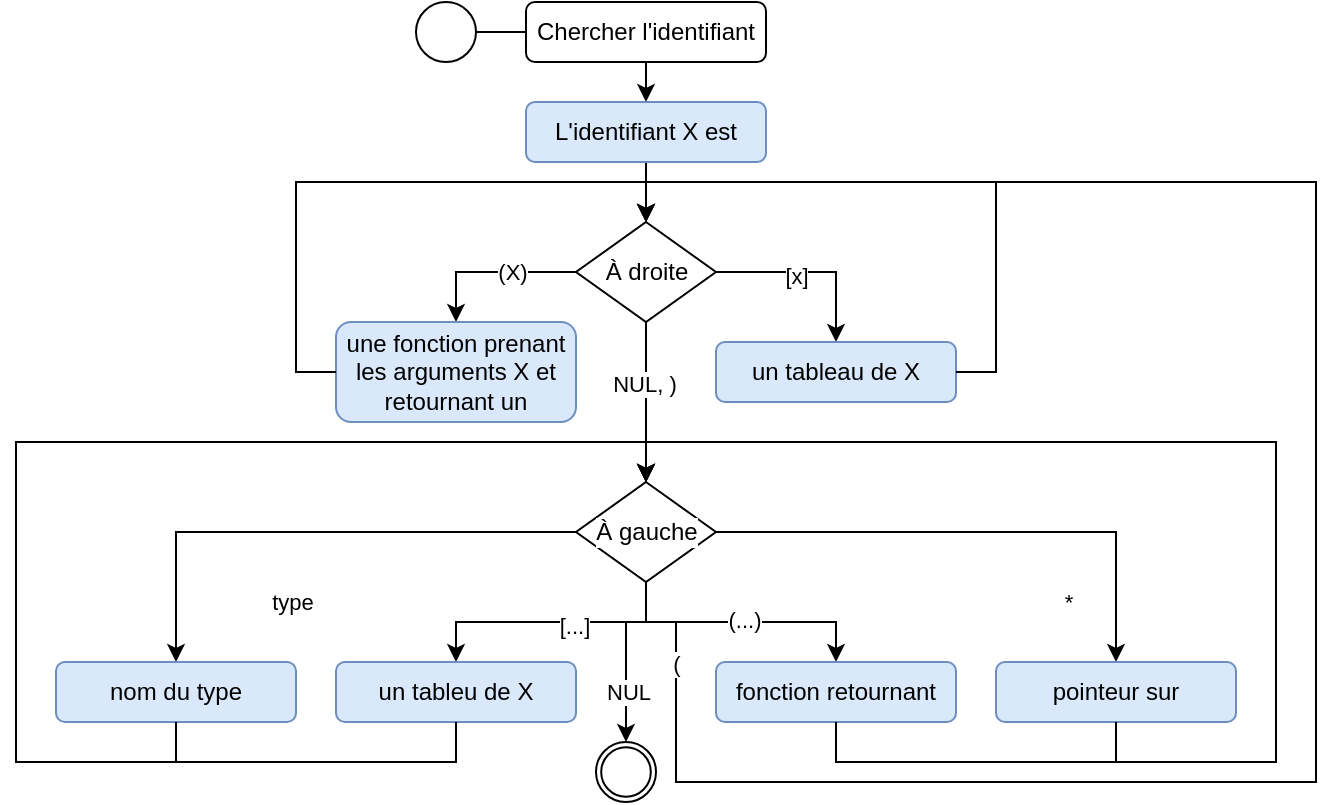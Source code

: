 <mxfile version="22.1.16" type="device">
  <diagram name="Page-1" id="2PKicJBSv8k6ppReB1Bp">
    <mxGraphModel dx="1195" dy="797" grid="1" gridSize="10" guides="1" tooltips="1" connect="1" arrows="1" fold="1" page="1" pageScale="1" pageWidth="800" pageHeight="420" math="0" shadow="0">
      <root>
        <mxCell id="0" />
        <mxCell id="1" parent="0" />
        <mxCell id="dt20e5ARtso_zs6LGvwi-5" style="edgeStyle=orthogonalEdgeStyle;rounded=0;orthogonalLoop=1;jettySize=auto;html=1;" edge="1" parent="1" source="dt20e5ARtso_zs6LGvwi-1" target="dt20e5ARtso_zs6LGvwi-3">
          <mxGeometry relative="1" as="geometry" />
        </mxCell>
        <mxCell id="dt20e5ARtso_zs6LGvwi-1" value="" style="points=[[0.145,0.145,0],[0.5,0,0],[0.855,0.145,0],[1,0.5,0],[0.855,0.855,0],[0.5,1,0],[0.145,0.855,0],[0,0.5,0]];shape=mxgraph.bpmn.event;html=1;verticalLabelPosition=bottom;labelBackgroundColor=#ffffff;verticalAlign=top;align=center;perimeter=ellipsePerimeter;outlineConnect=0;aspect=fixed;outline=standard;symbol=general;" vertex="1" parent="1">
          <mxGeometry x="250" y="10" width="30" height="30" as="geometry" />
        </mxCell>
        <mxCell id="dt20e5ARtso_zs6LGvwi-6" style="edgeStyle=orthogonalEdgeStyle;rounded=0;orthogonalLoop=1;jettySize=auto;html=1;exitX=0.5;exitY=1;exitDx=0;exitDy=0;" edge="1" parent="1" source="dt20e5ARtso_zs6LGvwi-3" target="dt20e5ARtso_zs6LGvwi-4">
          <mxGeometry relative="1" as="geometry" />
        </mxCell>
        <mxCell id="dt20e5ARtso_zs6LGvwi-3" value="L&#39;identifiant X est" style="rounded=1;whiteSpace=wrap;html=1;fillColor=#dae8fc;strokeColor=#6c8ebf;" vertex="1" parent="1">
          <mxGeometry x="305" y="60" width="120" height="30" as="geometry" />
        </mxCell>
        <mxCell id="dt20e5ARtso_zs6LGvwi-8" style="edgeStyle=orthogonalEdgeStyle;rounded=0;orthogonalLoop=1;jettySize=auto;html=1;exitX=0;exitY=0.5;exitDx=0;exitDy=0;exitPerimeter=0;entryX=0.5;entryY=0;entryDx=0;entryDy=0;" edge="1" parent="1" source="dt20e5ARtso_zs6LGvwi-4" target="dt20e5ARtso_zs6LGvwi-7">
          <mxGeometry relative="1" as="geometry" />
        </mxCell>
        <mxCell id="dt20e5ARtso_zs6LGvwi-9" value="(X)" style="edgeLabel;html=1;align=center;verticalAlign=middle;resizable=0;points=[];" vertex="1" connectable="0" parent="dt20e5ARtso_zs6LGvwi-8">
          <mxGeometry x="-0.237" relative="1" as="geometry">
            <mxPoint as="offset" />
          </mxGeometry>
        </mxCell>
        <mxCell id="dt20e5ARtso_zs6LGvwi-11" style="edgeStyle=orthogonalEdgeStyle;rounded=0;orthogonalLoop=1;jettySize=auto;html=1;exitX=1;exitY=0.5;exitDx=0;exitDy=0;exitPerimeter=0;entryX=0.5;entryY=0;entryDx=0;entryDy=0;" edge="1" parent="1" source="dt20e5ARtso_zs6LGvwi-4" target="dt20e5ARtso_zs6LGvwi-10">
          <mxGeometry relative="1" as="geometry" />
        </mxCell>
        <mxCell id="dt20e5ARtso_zs6LGvwi-12" value="[x]" style="edgeLabel;html=1;align=center;verticalAlign=middle;resizable=0;points=[];" vertex="1" connectable="0" parent="dt20e5ARtso_zs6LGvwi-11">
          <mxGeometry x="-0.158" y="-2" relative="1" as="geometry">
            <mxPoint as="offset" />
          </mxGeometry>
        </mxCell>
        <mxCell id="dt20e5ARtso_zs6LGvwi-13" style="edgeStyle=orthogonalEdgeStyle;rounded=0;orthogonalLoop=1;jettySize=auto;html=1;exitX=0.5;exitY=1;exitDx=0;exitDy=0;exitPerimeter=0;" edge="1" parent="1" source="dt20e5ARtso_zs6LGvwi-4" target="dt20e5ARtso_zs6LGvwi-17">
          <mxGeometry relative="1" as="geometry">
            <mxPoint x="364.793" y="230" as="targetPoint" />
          </mxGeometry>
        </mxCell>
        <mxCell id="dt20e5ARtso_zs6LGvwi-14" value="NUL, )" style="edgeLabel;html=1;align=center;verticalAlign=middle;resizable=0;points=[];" vertex="1" connectable="0" parent="dt20e5ARtso_zs6LGvwi-13">
          <mxGeometry x="-0.223" y="-1" relative="1" as="geometry">
            <mxPoint as="offset" />
          </mxGeometry>
        </mxCell>
        <mxCell id="dt20e5ARtso_zs6LGvwi-4" value="À droite" style="points=[[0.25,0.25,0],[0.5,0,0],[0.75,0.25,0],[1,0.5,0],[0.75,0.75,0],[0.5,1,0],[0.25,0.75,0],[0,0.5,0]];shape=mxgraph.bpmn.gateway2;html=1;verticalLabelPosition=middle;labelBackgroundColor=#ffffff;verticalAlign=middle;align=center;perimeter=rhombusPerimeter;outlineConnect=0;outline=none;symbol=none;labelPosition=center;" vertex="1" parent="1">
          <mxGeometry x="330" y="120" width="70" height="50" as="geometry" />
        </mxCell>
        <mxCell id="dt20e5ARtso_zs6LGvwi-7" value="une fonction prenant les arguments X et retournant un" style="rounded=1;whiteSpace=wrap;html=1;fillColor=#dae8fc;strokeColor=#6c8ebf;" vertex="1" parent="1">
          <mxGeometry x="210" y="170" width="120" height="50" as="geometry" />
        </mxCell>
        <mxCell id="dt20e5ARtso_zs6LGvwi-10" value="un tableau de X" style="rounded=1;whiteSpace=wrap;html=1;fillColor=#dae8fc;strokeColor=#6c8ebf;" vertex="1" parent="1">
          <mxGeometry x="400" y="180" width="120" height="30" as="geometry" />
        </mxCell>
        <mxCell id="dt20e5ARtso_zs6LGvwi-15" style="edgeStyle=orthogonalEdgeStyle;rounded=0;orthogonalLoop=1;jettySize=auto;html=1;exitX=1;exitY=0.5;exitDx=0;exitDy=0;entryX=0.5;entryY=0;entryDx=0;entryDy=0;entryPerimeter=0;" edge="1" parent="1" source="dt20e5ARtso_zs6LGvwi-10" target="dt20e5ARtso_zs6LGvwi-4">
          <mxGeometry relative="1" as="geometry" />
        </mxCell>
        <mxCell id="dt20e5ARtso_zs6LGvwi-16" style="edgeStyle=orthogonalEdgeStyle;rounded=0;orthogonalLoop=1;jettySize=auto;html=1;exitX=0;exitY=0.5;exitDx=0;exitDy=0;entryX=0.5;entryY=0;entryDx=0;entryDy=0;entryPerimeter=0;" edge="1" parent="1" source="dt20e5ARtso_zs6LGvwi-7" target="dt20e5ARtso_zs6LGvwi-4">
          <mxGeometry relative="1" as="geometry" />
        </mxCell>
        <mxCell id="dt20e5ARtso_zs6LGvwi-20" style="edgeStyle=orthogonalEdgeStyle;rounded=0;orthogonalLoop=1;jettySize=auto;html=1;exitX=0;exitY=0.5;exitDx=0;exitDy=0;exitPerimeter=0;entryX=0.5;entryY=0;entryDx=0;entryDy=0;" edge="1" parent="1" source="dt20e5ARtso_zs6LGvwi-17" target="dt20e5ARtso_zs6LGvwi-19">
          <mxGeometry relative="1" as="geometry" />
        </mxCell>
        <mxCell id="dt20e5ARtso_zs6LGvwi-21" value="type" style="edgeLabel;html=1;align=center;verticalAlign=middle;resizable=0;points=[];" vertex="1" connectable="0" parent="dt20e5ARtso_zs6LGvwi-20">
          <mxGeometry x="-0.066" y="-1" relative="1" as="geometry">
            <mxPoint x="-18" y="36" as="offset" />
          </mxGeometry>
        </mxCell>
        <mxCell id="dt20e5ARtso_zs6LGvwi-23" style="edgeStyle=orthogonalEdgeStyle;rounded=0;orthogonalLoop=1;jettySize=auto;html=1;exitX=0.5;exitY=1;exitDx=0;exitDy=0;exitPerimeter=0;entryX=0.5;entryY=0;entryDx=0;entryDy=0;" edge="1" parent="1" source="dt20e5ARtso_zs6LGvwi-17" target="dt20e5ARtso_zs6LGvwi-22">
          <mxGeometry relative="1" as="geometry" />
        </mxCell>
        <mxCell id="dt20e5ARtso_zs6LGvwi-24" value="[...]" style="edgeLabel;html=1;align=center;verticalAlign=middle;resizable=0;points=[];" vertex="1" connectable="0" parent="dt20e5ARtso_zs6LGvwi-23">
          <mxGeometry x="-0.174" y="2" relative="1" as="geometry">
            <mxPoint as="offset" />
          </mxGeometry>
        </mxCell>
        <mxCell id="dt20e5ARtso_zs6LGvwi-26" style="edgeStyle=orthogonalEdgeStyle;rounded=0;orthogonalLoop=1;jettySize=auto;html=1;exitX=1;exitY=0.5;exitDx=0;exitDy=0;exitPerimeter=0;entryX=0.5;entryY=0;entryDx=0;entryDy=0;" edge="1" parent="1" source="dt20e5ARtso_zs6LGvwi-17" target="dt20e5ARtso_zs6LGvwi-25">
          <mxGeometry relative="1" as="geometry" />
        </mxCell>
        <mxCell id="dt20e5ARtso_zs6LGvwi-27" value="*" style="edgeLabel;html=1;align=center;verticalAlign=middle;resizable=0;points=[];" vertex="1" connectable="0" parent="dt20e5ARtso_zs6LGvwi-26">
          <mxGeometry x="-0.425" relative="1" as="geometry">
            <mxPoint x="100" y="35" as="offset" />
          </mxGeometry>
        </mxCell>
        <mxCell id="dt20e5ARtso_zs6LGvwi-30" style="edgeStyle=orthogonalEdgeStyle;rounded=0;orthogonalLoop=1;jettySize=auto;html=1;exitX=0.5;exitY=1;exitDx=0;exitDy=0;exitPerimeter=0;entryX=0.5;entryY=0;entryDx=0;entryDy=0;" edge="1" parent="1" source="dt20e5ARtso_zs6LGvwi-17" target="dt20e5ARtso_zs6LGvwi-29">
          <mxGeometry relative="1" as="geometry" />
        </mxCell>
        <mxCell id="dt20e5ARtso_zs6LGvwi-31" value="(...)" style="edgeLabel;html=1;align=center;verticalAlign=middle;resizable=0;points=[];" vertex="1" connectable="0" parent="dt20e5ARtso_zs6LGvwi-30">
          <mxGeometry x="0.019" y="1" relative="1" as="geometry">
            <mxPoint as="offset" />
          </mxGeometry>
        </mxCell>
        <mxCell id="dt20e5ARtso_zs6LGvwi-32" style="edgeStyle=orthogonalEdgeStyle;rounded=0;orthogonalLoop=1;jettySize=auto;html=1;exitX=0.5;exitY=1;exitDx=0;exitDy=0;exitPerimeter=0;entryX=0.5;entryY=0;entryDx=0;entryDy=0;entryPerimeter=0;" edge="1" parent="1" source="dt20e5ARtso_zs6LGvwi-17" target="dt20e5ARtso_zs6LGvwi-4">
          <mxGeometry relative="1" as="geometry">
            <mxPoint x="364.793" y="400.0" as="targetPoint" />
            <Array as="points">
              <mxPoint x="365" y="320" />
              <mxPoint x="380" y="320" />
              <mxPoint x="380" y="400" />
              <mxPoint x="700" y="400" />
              <mxPoint x="700" y="100" />
              <mxPoint x="365" y="100" />
            </Array>
          </mxGeometry>
        </mxCell>
        <mxCell id="dt20e5ARtso_zs6LGvwi-33" value="(" style="edgeLabel;html=1;align=center;verticalAlign=middle;resizable=0;points=[];" vertex="1" connectable="0" parent="dt20e5ARtso_zs6LGvwi-32">
          <mxGeometry x="0.28" relative="1" as="geometry">
            <mxPoint x="-320" y="203" as="offset" />
          </mxGeometry>
        </mxCell>
        <mxCell id="dt20e5ARtso_zs6LGvwi-17" value="À gauche" style="points=[[0.25,0.25,0],[0.5,0,0],[0.75,0.25,0],[1,0.5,0],[0.75,0.75,0],[0.5,1,0],[0.25,0.75,0],[0,0.5,0]];shape=mxgraph.bpmn.gateway2;html=1;verticalLabelPosition=middle;labelBackgroundColor=#ffffff;verticalAlign=middle;align=center;perimeter=rhombusPerimeter;outlineConnect=0;outline=none;symbol=none;labelPosition=center;" vertex="1" parent="1">
          <mxGeometry x="330" y="250" width="70" height="50" as="geometry" />
        </mxCell>
        <mxCell id="dt20e5ARtso_zs6LGvwi-19" value="nom du type" style="rounded=1;whiteSpace=wrap;html=1;fillColor=#dae8fc;strokeColor=#6c8ebf;" vertex="1" parent="1">
          <mxGeometry x="70" y="340" width="120" height="30" as="geometry" />
        </mxCell>
        <mxCell id="dt20e5ARtso_zs6LGvwi-22" value="un tableu de X" style="rounded=1;whiteSpace=wrap;html=1;fillColor=#dae8fc;strokeColor=#6c8ebf;" vertex="1" parent="1">
          <mxGeometry x="210" y="340" width="120" height="30" as="geometry" />
        </mxCell>
        <mxCell id="dt20e5ARtso_zs6LGvwi-25" value="pointeur sur" style="rounded=1;whiteSpace=wrap;html=1;fillColor=#dae8fc;strokeColor=#6c8ebf;" vertex="1" parent="1">
          <mxGeometry x="540" y="340" width="120" height="30" as="geometry" />
        </mxCell>
        <mxCell id="dt20e5ARtso_zs6LGvwi-28" value="Chercher l&#39;identifiant" style="rounded=1;whiteSpace=wrap;html=1;" vertex="1" parent="1">
          <mxGeometry x="305" y="10" width="120" height="30" as="geometry" />
        </mxCell>
        <mxCell id="dt20e5ARtso_zs6LGvwi-29" value="fonction retournant" style="rounded=1;whiteSpace=wrap;html=1;fillColor=#dae8fc;strokeColor=#6c8ebf;" vertex="1" parent="1">
          <mxGeometry x="400" y="340" width="120" height="30" as="geometry" />
        </mxCell>
        <mxCell id="dt20e5ARtso_zs6LGvwi-34" style="edgeStyle=orthogonalEdgeStyle;rounded=0;orthogonalLoop=1;jettySize=auto;html=1;exitX=0.5;exitY=1;exitDx=0;exitDy=0;entryX=0.5;entryY=0;entryDx=0;entryDy=0;entryPerimeter=0;" edge="1" parent="1" source="dt20e5ARtso_zs6LGvwi-25" target="dt20e5ARtso_zs6LGvwi-17">
          <mxGeometry relative="1" as="geometry">
            <Array as="points">
              <mxPoint x="600" y="390" />
              <mxPoint x="680" y="390" />
              <mxPoint x="680" y="230" />
              <mxPoint x="365" y="230" />
            </Array>
          </mxGeometry>
        </mxCell>
        <mxCell id="dt20e5ARtso_zs6LGvwi-35" style="edgeStyle=orthogonalEdgeStyle;rounded=0;orthogonalLoop=1;jettySize=auto;html=1;exitX=0.5;exitY=1;exitDx=0;exitDy=0;entryX=0.5;entryY=0;entryDx=0;entryDy=0;entryPerimeter=0;" edge="1" parent="1" source="dt20e5ARtso_zs6LGvwi-29" target="dt20e5ARtso_zs6LGvwi-17">
          <mxGeometry relative="1" as="geometry">
            <Array as="points">
              <mxPoint x="460" y="390" />
              <mxPoint x="680" y="390" />
              <mxPoint x="680" y="230" />
              <mxPoint x="365" y="230" />
            </Array>
          </mxGeometry>
        </mxCell>
        <mxCell id="dt20e5ARtso_zs6LGvwi-36" style="edgeStyle=orthogonalEdgeStyle;rounded=0;orthogonalLoop=1;jettySize=auto;html=1;exitX=0.5;exitY=1;exitDx=0;exitDy=0;entryX=0.5;entryY=0;entryDx=0;entryDy=0;entryPerimeter=0;" edge="1" parent="1" source="dt20e5ARtso_zs6LGvwi-22" target="dt20e5ARtso_zs6LGvwi-17">
          <mxGeometry relative="1" as="geometry">
            <Array as="points">
              <mxPoint x="270" y="390" />
              <mxPoint x="50" y="390" />
              <mxPoint x="50" y="230" />
              <mxPoint x="365" y="230" />
            </Array>
          </mxGeometry>
        </mxCell>
        <mxCell id="dt20e5ARtso_zs6LGvwi-37" style="edgeStyle=orthogonalEdgeStyle;rounded=0;orthogonalLoop=1;jettySize=auto;html=1;exitX=0.5;exitY=1;exitDx=0;exitDy=0;entryX=0.5;entryY=0;entryDx=0;entryDy=0;entryPerimeter=0;" edge="1" parent="1" source="dt20e5ARtso_zs6LGvwi-19" target="dt20e5ARtso_zs6LGvwi-17">
          <mxGeometry relative="1" as="geometry">
            <Array as="points">
              <mxPoint x="130" y="390" />
              <mxPoint x="50" y="390" />
              <mxPoint x="50" y="230" />
              <mxPoint x="365" y="230" />
            </Array>
          </mxGeometry>
        </mxCell>
        <mxCell id="dt20e5ARtso_zs6LGvwi-38" value="" style="points=[[0.145,0.145,0],[0.5,0,0],[0.855,0.145,0],[1,0.5,0],[0.855,0.855,0],[0.5,1,0],[0.145,0.855,0],[0,0.5,0]];shape=mxgraph.bpmn.event;html=1;verticalLabelPosition=bottom;labelBackgroundColor=#ffffff;verticalAlign=top;align=center;perimeter=ellipsePerimeter;outlineConnect=0;aspect=fixed;outline=throwing;symbol=general;" vertex="1" parent="1">
          <mxGeometry x="340" y="380" width="30" height="30" as="geometry" />
        </mxCell>
        <mxCell id="dt20e5ARtso_zs6LGvwi-39" style="edgeStyle=orthogonalEdgeStyle;rounded=0;orthogonalLoop=1;jettySize=auto;html=1;exitX=0.5;exitY=1;exitDx=0;exitDy=0;exitPerimeter=0;entryX=0.5;entryY=0;entryDx=0;entryDy=0;entryPerimeter=0;" edge="1" parent="1" source="dt20e5ARtso_zs6LGvwi-17" target="dt20e5ARtso_zs6LGvwi-38">
          <mxGeometry relative="1" as="geometry">
            <Array as="points">
              <mxPoint x="365" y="320" />
              <mxPoint x="355" y="320" />
            </Array>
          </mxGeometry>
        </mxCell>
        <mxCell id="dt20e5ARtso_zs6LGvwi-40" value="NUL" style="edgeLabel;html=1;align=center;verticalAlign=middle;resizable=0;points=[];" vertex="1" connectable="0" parent="dt20e5ARtso_zs6LGvwi-39">
          <mxGeometry x="0.433" y="1" relative="1" as="geometry">
            <mxPoint as="offset" />
          </mxGeometry>
        </mxCell>
      </root>
    </mxGraphModel>
  </diagram>
</mxfile>
